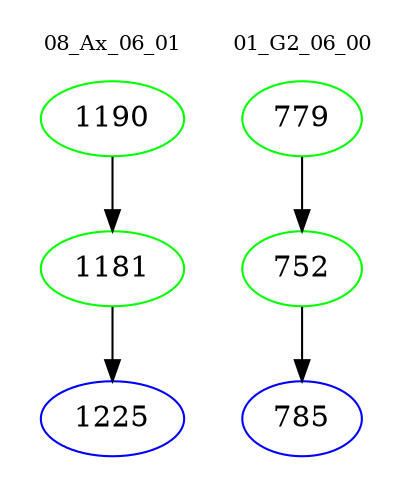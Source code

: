 digraph{
subgraph cluster_0 {
color = white
label = "08_Ax_06_01";
fontsize=10;
T0_1190 [label="1190", color="green"]
T0_1190 -> T0_1181 [color="black"]
T0_1181 [label="1181", color="green"]
T0_1181 -> T0_1225 [color="black"]
T0_1225 [label="1225", color="blue"]
}
subgraph cluster_1 {
color = white
label = "01_G2_06_00";
fontsize=10;
T1_779 [label="779", color="green"]
T1_779 -> T1_752 [color="black"]
T1_752 [label="752", color="green"]
T1_752 -> T1_785 [color="black"]
T1_785 [label="785", color="blue"]
}
}
